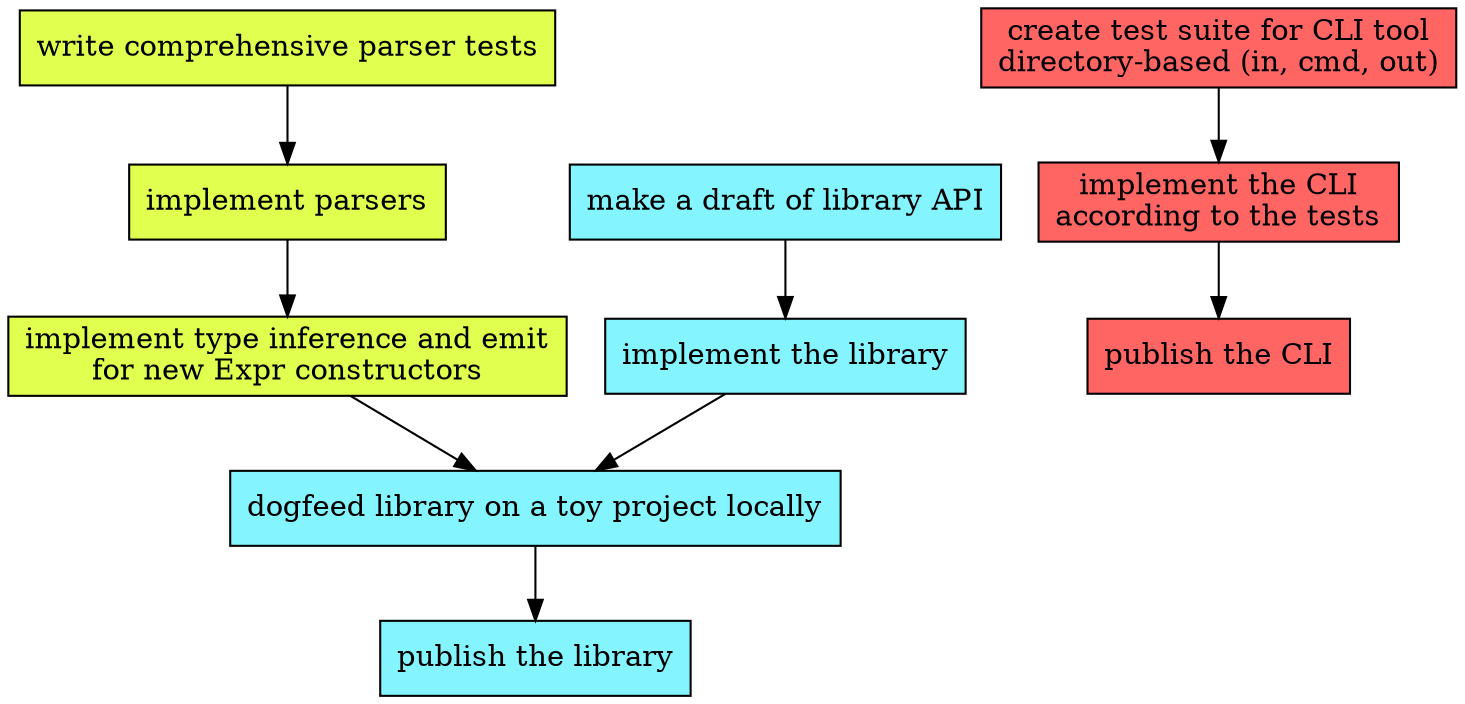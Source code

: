 digraph G {
    
    node[shape=box]

    {
        node[style=filled,fillcolor="#e0ff4f"]
        A[label="write comprehensive parser tests"]
        B[label="implement parsers"]
        C[label="implement type inference and emit\nfor new Expr constructors"]
    }
    
    {
        node[style=filled,fillcolor="#84f4ff"]
        F[label="make a draft of library API"]
        G[label="implement the library"]
        H[label="publish the library"]
        L[label="dogfeed library on a toy project locally"]
    }
    
    
    {
        node[style=filled,fillcolor="#ff6663"]
        I[label="implement the CLI\naccording to the tests"]
        J[label="publish the CLI"]
        K[label="create test suite for CLI tool\ndirectory-based (in, cmd, out)"]
    }

    A -> B -> C
    C -> L
    F -> G -> L -> H
    I -> J
    K -> I

}
